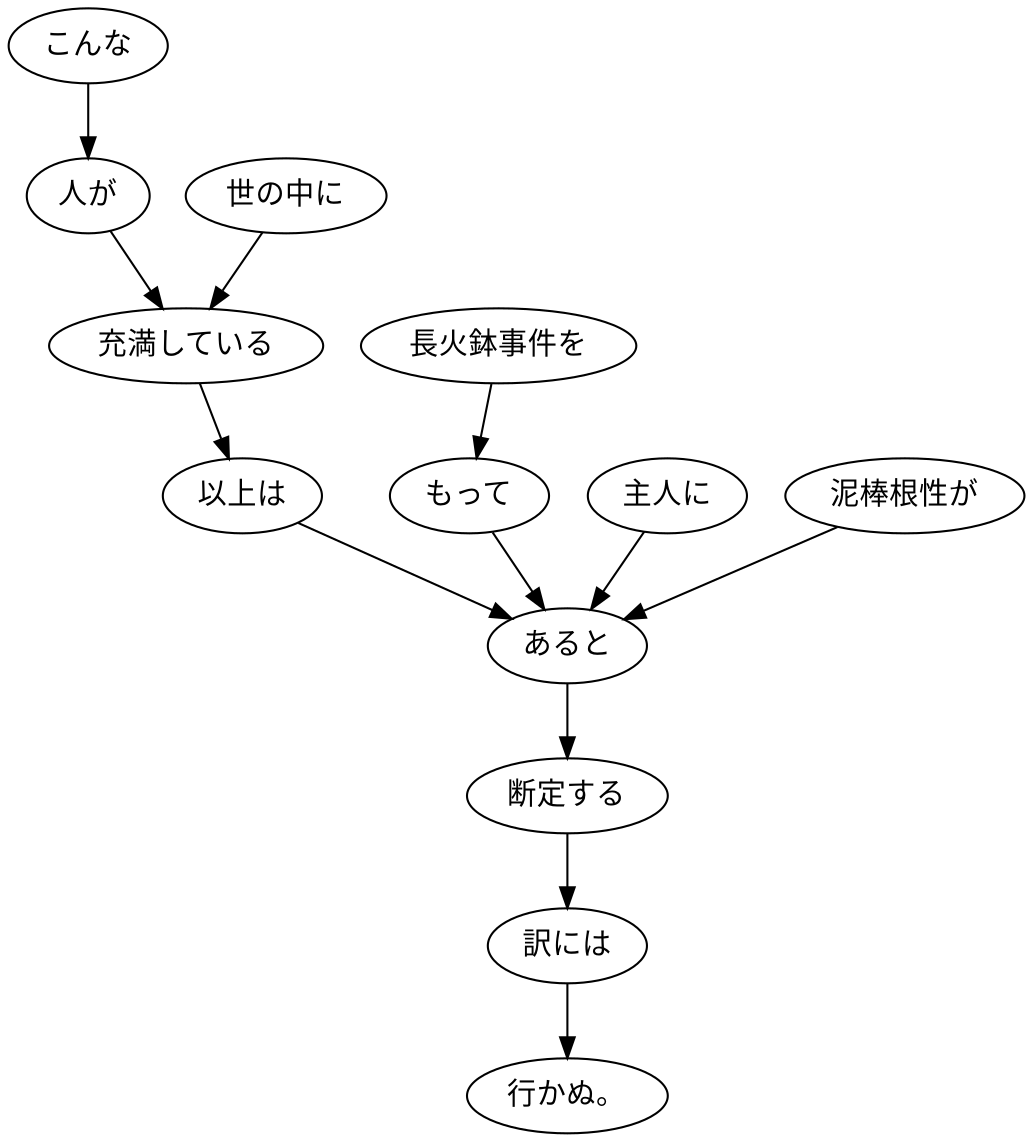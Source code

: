 digraph graph6591 {
	node0 [label="こんな"];
	node1 [label="人が"];
	node2 [label="世の中に"];
	node3 [label="充満している"];
	node4 [label="以上は"];
	node5 [label="長火鉢事件を"];
	node6 [label="もって"];
	node7 [label="主人に"];
	node8 [label="泥棒根性が"];
	node9 [label="あると"];
	node10 [label="断定する"];
	node11 [label="訳には"];
	node12 [label="行かぬ。"];
	node0 -> node1;
	node1 -> node3;
	node2 -> node3;
	node3 -> node4;
	node4 -> node9;
	node5 -> node6;
	node6 -> node9;
	node7 -> node9;
	node8 -> node9;
	node9 -> node10;
	node10 -> node11;
	node11 -> node12;
}
